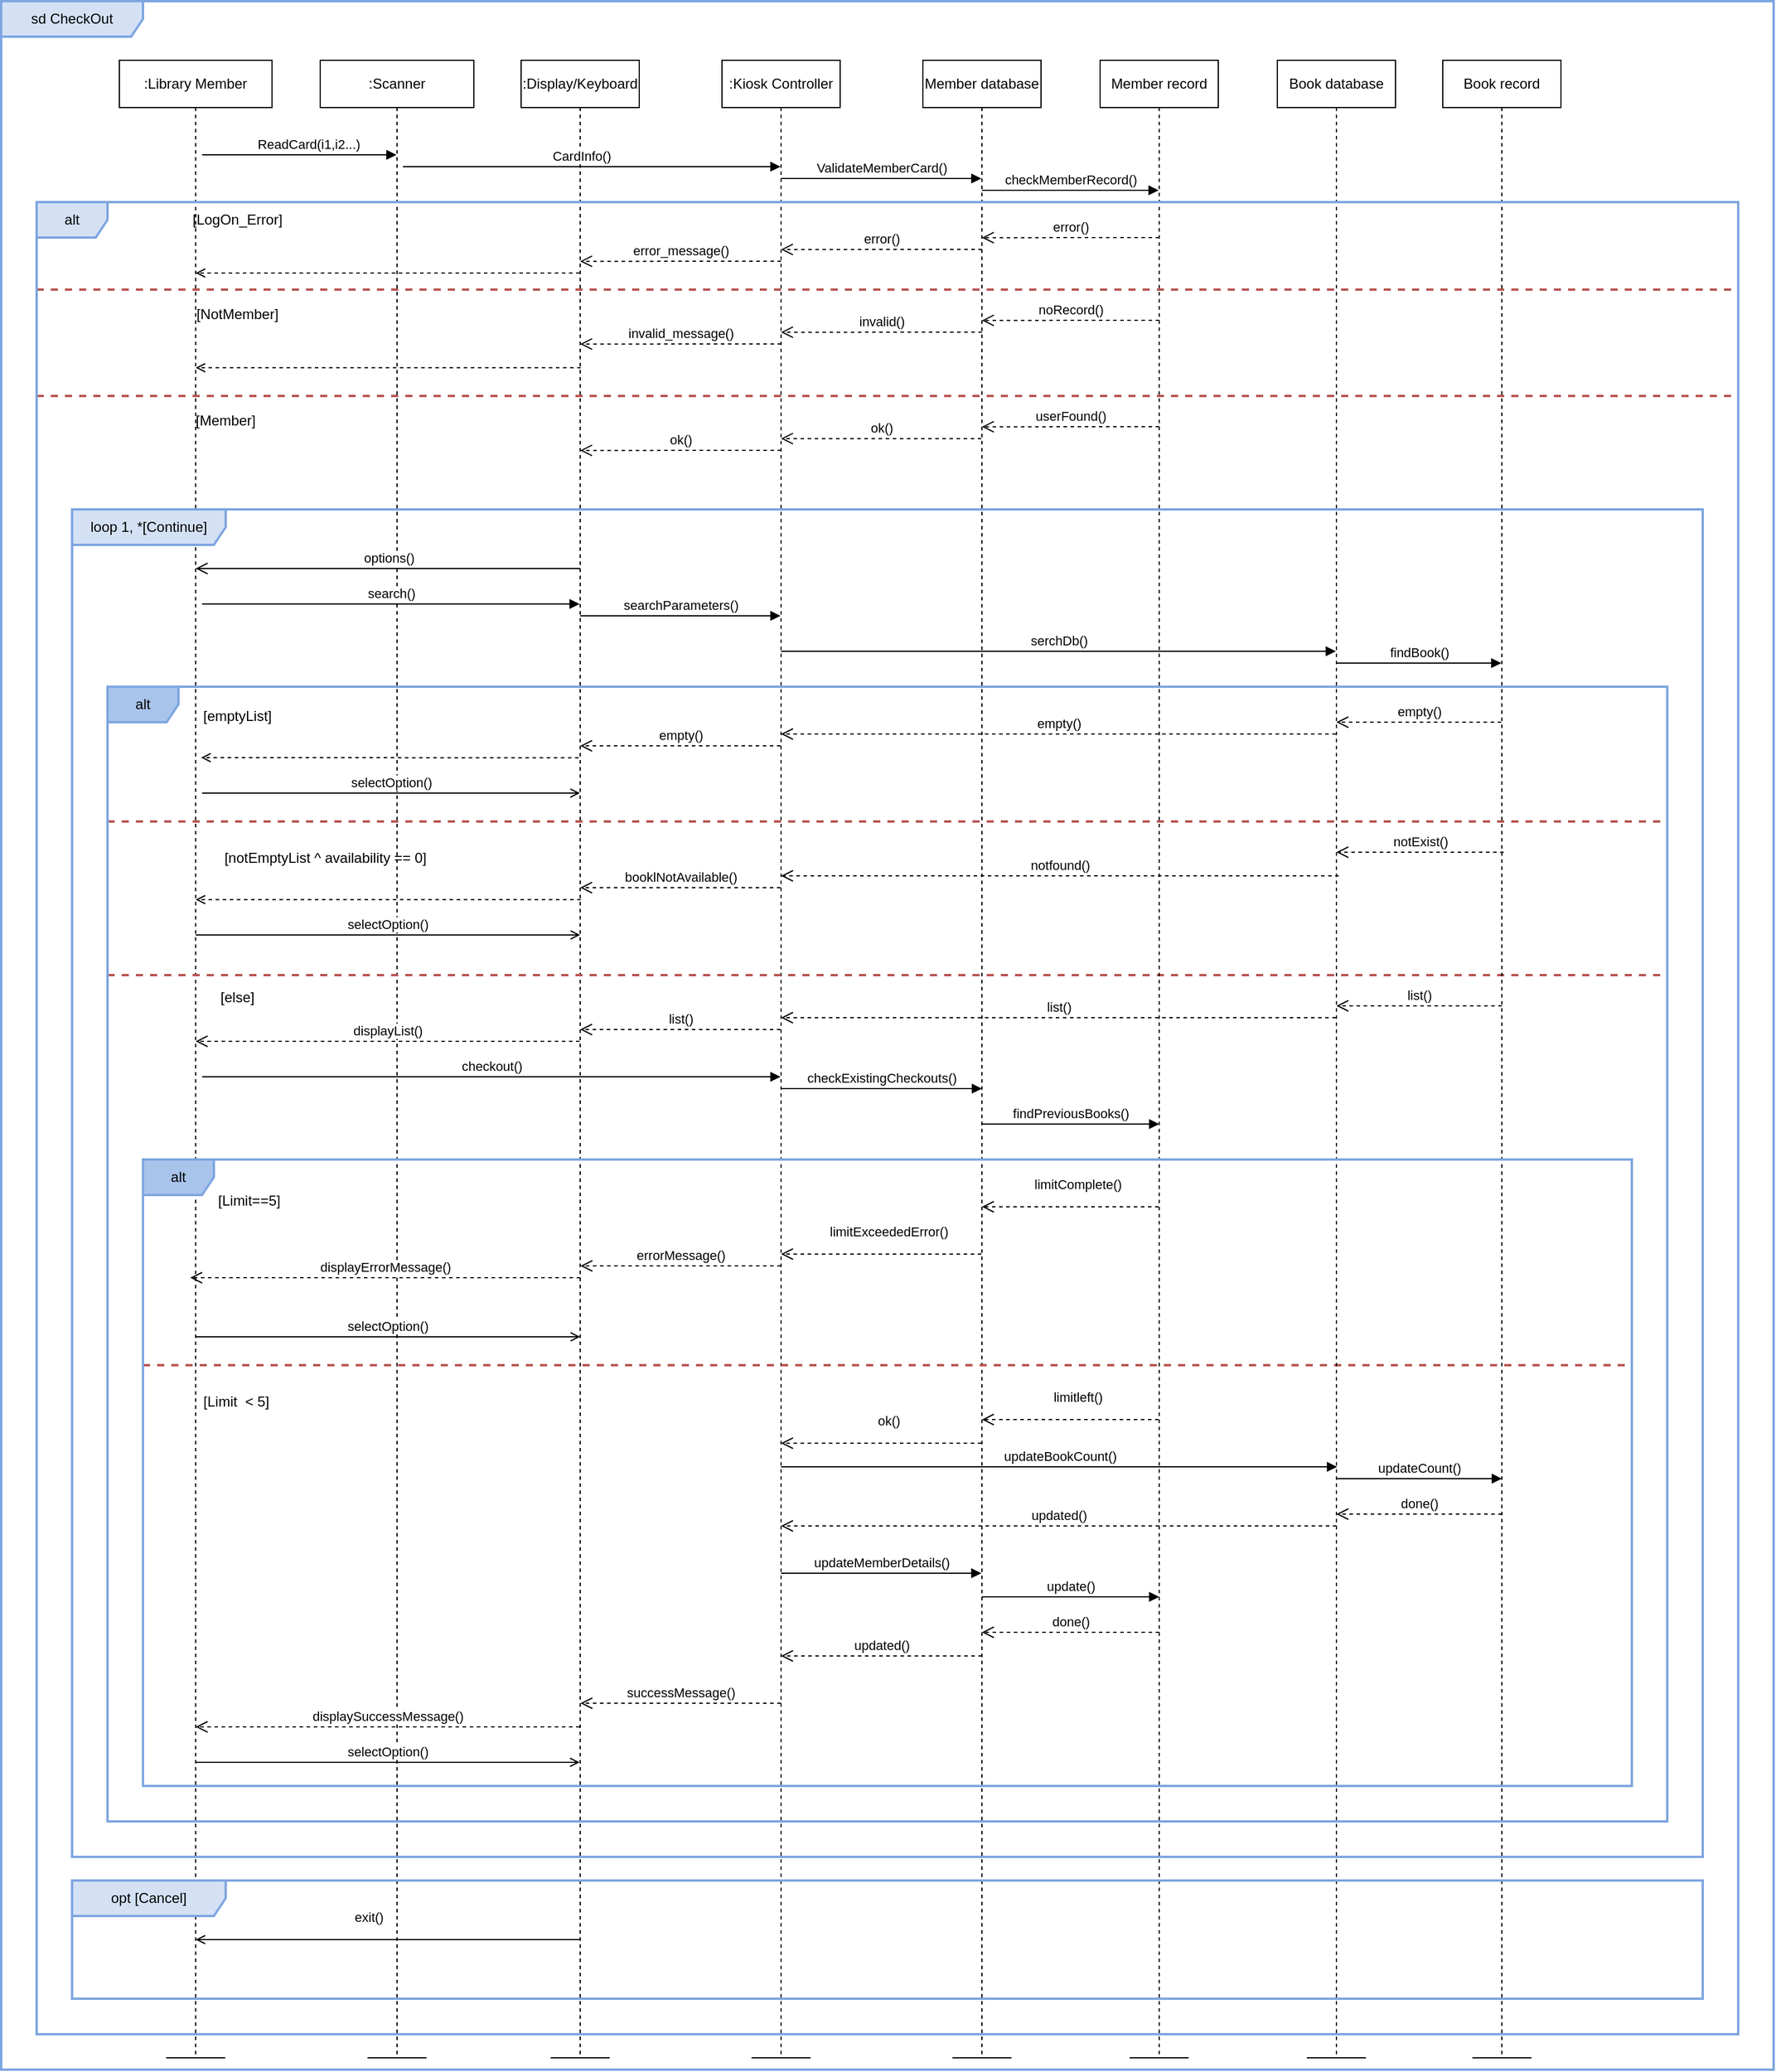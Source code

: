 <mxfile version="17.1.0" type="github">
  <diagram id="5B7aFmMxhzJPdJsJtdYh" name="Page-1">
    <mxGraphModel dx="2447" dy="1978" grid="1" gridSize="10" guides="1" tooltips="1" connect="1" arrows="1" fold="1" page="1" pageScale="1" pageWidth="850" pageHeight="1100" math="0" shadow="0">
      <root>
        <mxCell id="0" />
        <mxCell id="1" parent="0" />
        <mxCell id="7wJ5tvL9oLo-tx8EwpFp-3" value=":Library Member" style="shape=umlLifeline;perimeter=lifelinePerimeter;whiteSpace=wrap;html=1;container=1;collapsible=0;recursiveResize=0;outlineConnect=0;" parent="1" vertex="1">
          <mxGeometry x="30" y="40" width="129.22" height="1690" as="geometry" />
        </mxCell>
        <mxCell id="GLovIBDWd3YW7ODcKn5x-1" value="[Limit==5]" style="text;html=1;strokeColor=none;fillColor=none;align=center;verticalAlign=middle;whiteSpace=wrap;rounded=0;" parent="7wJ5tvL9oLo-tx8EwpFp-3" vertex="1">
          <mxGeometry x="80" y="950" width="60" height="30" as="geometry" />
        </mxCell>
        <mxCell id="GLovIBDWd3YW7ODcKn5x-9" value="[Limit&amp;nbsp; &amp;lt; 5]" style="text;html=1;strokeColor=none;fillColor=none;align=center;verticalAlign=middle;whiteSpace=wrap;rounded=0;" parent="7wJ5tvL9oLo-tx8EwpFp-3" vertex="1">
          <mxGeometry x="69.22" y="1120" width="60" height="30" as="geometry" />
        </mxCell>
        <mxCell id="AhPEUTnsbGimTvgTSWgA-12" value="" style="endArrow=open;html=1;rounded=0;exitX=0.716;exitY=0.2;exitDx=0;exitDy=0;exitPerimeter=0;endFill=0;dashed=1;" parent="7wJ5tvL9oLo-tx8EwpFp-3" edge="1">
          <mxGeometry width="50" height="50" relative="1" as="geometry">
            <mxPoint x="388.66" y="590.12" as="sourcePoint" />
            <mxPoint x="69.22" y="590" as="targetPoint" />
          </mxGeometry>
        </mxCell>
        <mxCell id="7wJ5tvL9oLo-tx8EwpFp-4" value=":Scanner" style="shape=umlLifeline;perimeter=lifelinePerimeter;whiteSpace=wrap;html=1;container=1;collapsible=0;recursiveResize=0;outlineConnect=0;" parent="1" vertex="1">
          <mxGeometry x="200" y="40" width="130" height="1690" as="geometry" />
        </mxCell>
        <mxCell id="AhPEUTnsbGimTvgTSWgA-25" value="displayList()" style="html=1;verticalAlign=bottom;endArrow=open;dashed=1;endSize=8;rounded=0;endFill=0;" parent="7wJ5tvL9oLo-tx8EwpFp-4" target="7wJ5tvL9oLo-tx8EwpFp-3" edge="1">
          <mxGeometry relative="1" as="geometry">
            <mxPoint x="219.5" y="830" as="sourcePoint" />
            <mxPoint x="50" y="830" as="targetPoint" />
          </mxGeometry>
        </mxCell>
        <mxCell id="7wJ5tvL9oLo-tx8EwpFp-5" value=":Display/Keyboard" style="shape=umlLifeline;perimeter=lifelinePerimeter;whiteSpace=wrap;html=1;container=1;collapsible=0;recursiveResize=0;outlineConnect=0;" parent="1" vertex="1">
          <mxGeometry x="370" y="40" width="100" height="1690" as="geometry" />
        </mxCell>
        <mxCell id="7wJ5tvL9oLo-tx8EwpFp-6" value="CardInfo()" style="html=1;verticalAlign=bottom;endArrow=block;rounded=0;" parent="7wJ5tvL9oLo-tx8EwpFp-5" target="7wJ5tvL9oLo-tx8EwpFp-7" edge="1">
          <mxGeometry x="-0.056" width="80" relative="1" as="geometry">
            <mxPoint x="-100" y="90" as="sourcePoint" />
            <mxPoint x="50.5" y="90" as="targetPoint" />
            <mxPoint as="offset" />
            <Array as="points">
              <mxPoint x="-100" y="90" />
            </Array>
          </mxGeometry>
        </mxCell>
        <mxCell id="AhPEUTnsbGimTvgTSWgA-4" value="options()" style="html=1;verticalAlign=bottom;endArrow=open;endSize=8;rounded=0;" parent="7wJ5tvL9oLo-tx8EwpFp-5" target="7wJ5tvL9oLo-tx8EwpFp-3" edge="1">
          <mxGeometry relative="1" as="geometry">
            <mxPoint x="50" y="430" as="sourcePoint" />
            <mxPoint x="-30" y="430" as="targetPoint" />
          </mxGeometry>
        </mxCell>
        <mxCell id="AhPEUTnsbGimTvgTSWgA-11" value="empty()" style="html=1;verticalAlign=bottom;endArrow=open;dashed=1;endSize=8;rounded=0;entryX=0.716;entryY=0.035;entryDx=0;entryDy=0;entryPerimeter=0;endFill=0;" parent="7wJ5tvL9oLo-tx8EwpFp-5" edge="1">
          <mxGeometry relative="1" as="geometry">
            <mxPoint x="219.5" y="580" as="sourcePoint" />
            <mxPoint x="50" y="580" as="targetPoint" />
          </mxGeometry>
        </mxCell>
        <mxCell id="AhPEUTnsbGimTvgTSWgA-15" value="booklNotAvailable()" style="html=1;verticalAlign=bottom;endArrow=open;dashed=1;endSize=8;rounded=0;entryX=0.716;entryY=0.035;entryDx=0;entryDy=0;entryPerimeter=0;endFill=0;" parent="7wJ5tvL9oLo-tx8EwpFp-5" edge="1">
          <mxGeometry relative="1" as="geometry">
            <mxPoint x="219.5" y="700" as="sourcePoint" />
            <mxPoint x="50" y="700" as="targetPoint" />
          </mxGeometry>
        </mxCell>
        <mxCell id="AhPEUTnsbGimTvgTSWgA-23" value="list()" style="html=1;verticalAlign=bottom;endArrow=open;dashed=1;endSize=8;rounded=0;entryX=0.716;entryY=0.035;entryDx=0;entryDy=0;entryPerimeter=0;endFill=0;" parent="7wJ5tvL9oLo-tx8EwpFp-5" edge="1">
          <mxGeometry relative="1" as="geometry">
            <mxPoint x="219.5" y="820" as="sourcePoint" />
            <mxPoint x="50" y="820" as="targetPoint" />
          </mxGeometry>
        </mxCell>
        <mxCell id="7wJ5tvL9oLo-tx8EwpFp-32" value="error_message()" style="html=1;verticalAlign=bottom;endArrow=open;dashed=1;endSize=8;rounded=0;entryX=0.716;entryY=0.035;entryDx=0;entryDy=0;entryPerimeter=0;endFill=0;" parent="7wJ5tvL9oLo-tx8EwpFp-5" edge="1">
          <mxGeometry relative="1" as="geometry">
            <mxPoint x="220.04" y="170" as="sourcePoint" />
            <mxPoint x="50" y="170.1" as="targetPoint" />
          </mxGeometry>
        </mxCell>
        <mxCell id="7wJ5tvL9oLo-tx8EwpFp-7" value=":Kiosk Controller" style="shape=umlLifeline;perimeter=lifelinePerimeter;whiteSpace=wrap;html=1;container=1;collapsible=0;recursiveResize=0;outlineConnect=0;" parent="1" vertex="1">
          <mxGeometry x="540" y="40" width="100" height="1690" as="geometry" />
        </mxCell>
        <mxCell id="AhPEUTnsbGimTvgTSWgA-6" value="searchParameters()" style="html=1;verticalAlign=bottom;endArrow=block;rounded=0;" parent="7wJ5tvL9oLo-tx8EwpFp-7" edge="1">
          <mxGeometry width="80" relative="1" as="geometry">
            <mxPoint x="-120" y="470" as="sourcePoint" />
            <mxPoint x="49.5" y="470" as="targetPoint" />
          </mxGeometry>
        </mxCell>
        <mxCell id="AhPEUTnsbGimTvgTSWgA-27" value="checkExistingCheckouts()" style="html=1;verticalAlign=bottom;endArrow=block;rounded=0;" parent="7wJ5tvL9oLo-tx8EwpFp-7" edge="1">
          <mxGeometry width="80" relative="1" as="geometry">
            <mxPoint x="50" y="870" as="sourcePoint" />
            <mxPoint x="220" y="870" as="targetPoint" />
          </mxGeometry>
        </mxCell>
        <mxCell id="GLovIBDWd3YW7ODcKn5x-10" value="ok()" style="html=1;verticalAlign=bottom;endArrow=open;dashed=1;endSize=8;rounded=0;entryX=0.716;entryY=0.035;entryDx=0;entryDy=0;entryPerimeter=0;endFill=0;" parent="7wJ5tvL9oLo-tx8EwpFp-7" edge="1">
          <mxGeometry x="-0.062" y="-10" relative="1" as="geometry">
            <mxPoint x="219.5" y="1170" as="sourcePoint" />
            <mxPoint x="50" y="1170" as="targetPoint" />
            <mxPoint x="1" as="offset" />
          </mxGeometry>
        </mxCell>
        <mxCell id="7wJ5tvL9oLo-tx8EwpFp-8" value="Member database" style="shape=umlLifeline;perimeter=lifelinePerimeter;whiteSpace=wrap;html=1;container=1;collapsible=0;recursiveResize=0;outlineConnect=0;" parent="1" vertex="1">
          <mxGeometry x="710" y="40" width="100" height="1690" as="geometry" />
        </mxCell>
        <mxCell id="7wJ5tvL9oLo-tx8EwpFp-27" value="" style="endArrow=open;html=1;rounded=0;exitX=0.716;exitY=0.2;exitDx=0;exitDy=0;exitPerimeter=0;endFill=0;dashed=1;" parent="7wJ5tvL9oLo-tx8EwpFp-8" target="7wJ5tvL9oLo-tx8EwpFp-3" edge="1">
          <mxGeometry width="50" height="50" relative="1" as="geometry">
            <mxPoint x="-289.56" y="260.12" as="sourcePoint" />
            <mxPoint x="-610" y="260" as="targetPoint" />
          </mxGeometry>
        </mxCell>
        <mxCell id="7wJ5tvL9oLo-tx8EwpFp-30" value="[Member]" style="text;html=1;strokeColor=none;fillColor=none;align=center;verticalAlign=middle;whiteSpace=wrap;rounded=0;" parent="7wJ5tvL9oLo-tx8EwpFp-8" vertex="1">
          <mxGeometry x="-620" y="290" width="60" height="30" as="geometry" />
        </mxCell>
        <mxCell id="7wJ5tvL9oLo-tx8EwpFp-31" value="ok()" style="html=1;verticalAlign=bottom;endArrow=open;dashed=1;endSize=8;rounded=0;entryX=0.716;entryY=0.035;entryDx=0;entryDy=0;entryPerimeter=0;endFill=0;" parent="7wJ5tvL9oLo-tx8EwpFp-8" source="7wJ5tvL9oLo-tx8EwpFp-8" edge="1">
          <mxGeometry relative="1" as="geometry">
            <mxPoint x="40" y="320" as="sourcePoint" />
            <mxPoint x="-120" y="320.1" as="targetPoint" />
          </mxGeometry>
        </mxCell>
        <mxCell id="7wJ5tvL9oLo-tx8EwpFp-33" value="invalid_message()" style="html=1;verticalAlign=bottom;endArrow=open;dashed=1;endSize=8;rounded=0;entryX=0.716;entryY=0.035;entryDx=0;entryDy=0;entryPerimeter=0;endFill=0;" parent="7wJ5tvL9oLo-tx8EwpFp-8" edge="1">
          <mxGeometry relative="1" as="geometry">
            <mxPoint x="-119.96" y="240" as="sourcePoint" />
            <mxPoint x="-290" y="240.1" as="targetPoint" />
          </mxGeometry>
        </mxCell>
        <mxCell id="7wJ5tvL9oLo-tx8EwpFp-10" value="ReadCard(i1,i2...)" style="html=1;verticalAlign=bottom;endArrow=block;rounded=0;" parent="1" target="7wJ5tvL9oLo-tx8EwpFp-4" edge="1">
          <mxGeometry x="0.094" width="80" relative="1" as="geometry">
            <mxPoint x="100" y="120" as="sourcePoint" />
            <mxPoint x="240" y="120" as="targetPoint" />
            <Array as="points" />
            <mxPoint as="offset" />
          </mxGeometry>
        </mxCell>
        <mxCell id="7wJ5tvL9oLo-tx8EwpFp-11" value="ValidateMemberCard()" style="html=1;verticalAlign=bottom;endArrow=block;rounded=0;" parent="1" target="7wJ5tvL9oLo-tx8EwpFp-8" edge="1">
          <mxGeometry width="80" relative="1" as="geometry">
            <mxPoint x="590" y="140" as="sourcePoint" />
            <mxPoint x="710" y="140" as="targetPoint" />
          </mxGeometry>
        </mxCell>
        <mxCell id="7wJ5tvL9oLo-tx8EwpFp-15" value="[LogOn_Error]" style="text;html=1;strokeColor=none;fillColor=none;align=center;verticalAlign=middle;whiteSpace=wrap;rounded=0;" parent="1" vertex="1">
          <mxGeometry x="100" y="160" width="60" height="30" as="geometry" />
        </mxCell>
        <mxCell id="7wJ5tvL9oLo-tx8EwpFp-23" value="" style="line;strokeWidth=2;fillColor=#f8cecc;align=left;verticalAlign=middle;spacingTop=-1;spacingLeft=3;spacingRight=3;rotatable=0;labelPosition=right;points=[];portConstraint=eastwest;dashed=1;strokeColor=#b85450;" parent="1" vertex="1">
          <mxGeometry x="-40" y="230" width="1440" height="8" as="geometry" />
        </mxCell>
        <mxCell id="7wJ5tvL9oLo-tx8EwpFp-24" value="[NotMember]" style="text;html=1;strokeColor=none;fillColor=none;align=center;verticalAlign=middle;whiteSpace=wrap;rounded=0;" parent="1" vertex="1">
          <mxGeometry x="100" y="240" width="60" height="30" as="geometry" />
        </mxCell>
        <mxCell id="7wJ5tvL9oLo-tx8EwpFp-25" value="invalid()" style="html=1;verticalAlign=bottom;endArrow=open;dashed=1;endSize=8;rounded=0;entryX=0.716;entryY=0.035;entryDx=0;entryDy=0;entryPerimeter=0;endFill=0;" parent="1" edge="1">
          <mxGeometry relative="1" as="geometry">
            <mxPoint x="760.04" y="270" as="sourcePoint" />
            <mxPoint x="590" y="270.1" as="targetPoint" />
          </mxGeometry>
        </mxCell>
        <mxCell id="7wJ5tvL9oLo-tx8EwpFp-29" value="" style="line;strokeWidth=2;fillColor=#f8cecc;align=left;verticalAlign=middle;spacingTop=-1;spacingLeft=3;spacingRight=3;rotatable=0;labelPosition=right;points=[];portConstraint=eastwest;dashed=1;strokeColor=#b85450;" parent="1" vertex="1">
          <mxGeometry x="-40" y="320" width="1440" height="8" as="geometry" />
        </mxCell>
        <mxCell id="AhPEUTnsbGimTvgTSWgA-1" value="ok()" style="html=1;verticalAlign=bottom;endArrow=open;dashed=1;endSize=8;rounded=0;entryX=0.716;entryY=0.035;entryDx=0;entryDy=0;entryPerimeter=0;endFill=0;" parent="1" edge="1">
          <mxGeometry relative="1" as="geometry">
            <mxPoint x="590.04" y="370" as="sourcePoint" />
            <mxPoint x="420" y="370.1" as="targetPoint" />
          </mxGeometry>
        </mxCell>
        <mxCell id="AhPEUTnsbGimTvgTSWgA-5" value="search()" style="html=1;verticalAlign=bottom;endArrow=block;rounded=0;" parent="1" target="7wJ5tvL9oLo-tx8EwpFp-5" edge="1">
          <mxGeometry width="80" relative="1" as="geometry">
            <mxPoint x="100" y="500" as="sourcePoint" />
            <mxPoint x="249.5" y="500" as="targetPoint" />
            <Array as="points" />
          </mxGeometry>
        </mxCell>
        <mxCell id="AhPEUTnsbGimTvgTSWgA-9" value="[emptyList]" style="text;html=1;strokeColor=none;fillColor=none;align=center;verticalAlign=middle;whiteSpace=wrap;rounded=0;" parent="1" vertex="1">
          <mxGeometry x="100" y="580" width="60" height="30" as="geometry" />
        </mxCell>
        <mxCell id="AhPEUTnsbGimTvgTSWgA-13" value="selectOption()" style="html=1;verticalAlign=bottom;endArrow=open;rounded=0;endFill=0;" parent="1" edge="1">
          <mxGeometry width="80" relative="1" as="geometry">
            <mxPoint x="100" y="660" as="sourcePoint" />
            <mxPoint x="419.75" y="660" as="targetPoint" />
          </mxGeometry>
        </mxCell>
        <mxCell id="AhPEUTnsbGimTvgTSWgA-14" value="" style="line;strokeWidth=2;fillColor=#f8cecc;align=left;verticalAlign=middle;spacingTop=-1;spacingLeft=3;spacingRight=3;rotatable=0;labelPosition=right;points=[];portConstraint=eastwest;dashed=1;strokeColor=#b85450;" parent="1" vertex="1">
          <mxGeometry x="20" y="680" width="1320" height="8" as="geometry" />
        </mxCell>
        <mxCell id="AhPEUTnsbGimTvgTSWgA-16" value="[notEmptyList ^ availability == 0]" style="text;html=1;strokeColor=none;fillColor=none;align=center;verticalAlign=middle;whiteSpace=wrap;rounded=0;" parent="1" vertex="1">
          <mxGeometry x="99.22" y="700" width="210.78" height="30" as="geometry" />
        </mxCell>
        <mxCell id="AhPEUTnsbGimTvgTSWgA-17" value="" style="endArrow=open;html=1;rounded=0;exitX=0.716;exitY=0.2;exitDx=0;exitDy=0;exitPerimeter=0;endFill=0;dashed=1;" parent="1" target="7wJ5tvL9oLo-tx8EwpFp-3" edge="1">
          <mxGeometry width="50" height="50" relative="1" as="geometry">
            <mxPoint x="420.44" y="750.12" as="sourcePoint" />
            <mxPoint x="100" y="750" as="targetPoint" />
          </mxGeometry>
        </mxCell>
        <mxCell id="AhPEUTnsbGimTvgTSWgA-18" value="selectOption()" style="html=1;verticalAlign=bottom;endArrow=open;rounded=0;endFill=0;" parent="1" source="7wJ5tvL9oLo-tx8EwpFp-3" edge="1">
          <mxGeometry width="80" relative="1" as="geometry">
            <mxPoint x="100" y="780" as="sourcePoint" />
            <mxPoint x="419.97" y="780" as="targetPoint" />
          </mxGeometry>
        </mxCell>
        <mxCell id="AhPEUTnsbGimTvgTSWgA-21" value="" style="line;strokeWidth=2;fillColor=#f8cecc;align=left;verticalAlign=middle;spacingTop=-1;spacingLeft=3;spacingRight=3;rotatable=0;labelPosition=right;points=[];portConstraint=eastwest;dashed=1;strokeColor=#b85450;" parent="1" vertex="1">
          <mxGeometry x="20" y="810" width="1320" height="8" as="geometry" />
        </mxCell>
        <mxCell id="AhPEUTnsbGimTvgTSWgA-22" value="[else]" style="text;html=1;strokeColor=none;fillColor=none;align=center;verticalAlign=middle;whiteSpace=wrap;rounded=0;" parent="1" vertex="1">
          <mxGeometry x="100" y="818" width="60" height="30" as="geometry" />
        </mxCell>
        <mxCell id="AhPEUTnsbGimTvgTSWgA-26" value="checkout()" style="html=1;verticalAlign=bottom;endArrow=block;rounded=0;" parent="1" target="7wJ5tvL9oLo-tx8EwpFp-7" edge="1">
          <mxGeometry width="80" relative="1" as="geometry">
            <mxPoint x="100" y="900" as="sourcePoint" />
            <mxPoint x="419.75" y="900" as="targetPoint" />
          </mxGeometry>
        </mxCell>
        <mxCell id="GLovIBDWd3YW7ODcKn5x-3" value="limitExceededError()" style="html=1;verticalAlign=bottom;endArrow=open;dashed=1;endSize=8;rounded=0;entryX=0.716;entryY=0.035;entryDx=0;entryDy=0;entryPerimeter=0;endFill=0;" parent="1" edge="1">
          <mxGeometry x="-0.062" y="-10" relative="1" as="geometry">
            <mxPoint x="759.5" y="1050" as="sourcePoint" />
            <mxPoint x="590" y="1050" as="targetPoint" />
            <mxPoint x="1" as="offset" />
          </mxGeometry>
        </mxCell>
        <mxCell id="GLovIBDWd3YW7ODcKn5x-4" value="errorMessage()" style="html=1;verticalAlign=bottom;endArrow=open;dashed=1;endSize=8;rounded=0;entryX=0.716;entryY=0.035;entryDx=0;entryDy=0;entryPerimeter=0;endFill=0;" parent="1" edge="1">
          <mxGeometry relative="1" as="geometry">
            <mxPoint x="589.75" y="1060" as="sourcePoint" />
            <mxPoint x="420.25" y="1060" as="targetPoint" />
          </mxGeometry>
        </mxCell>
        <mxCell id="GLovIBDWd3YW7ODcKn5x-7" value="" style="line;strokeWidth=2;fillColor=#f8cecc;align=left;verticalAlign=middle;spacingTop=-1;spacingLeft=3;spacingRight=3;rotatable=0;labelPosition=right;points=[];portConstraint=eastwest;dashed=1;strokeColor=#b85450;" parent="1" vertex="1">
          <mxGeometry x="50" y="1140" width="1260" height="8" as="geometry" />
        </mxCell>
        <mxCell id="GLovIBDWd3YW7ODcKn5x-8" value="selectOption()" style="html=1;verticalAlign=bottom;endArrow=open;rounded=0;endFill=0;" parent="1" source="7wJ5tvL9oLo-tx8EwpFp-3" edge="1">
          <mxGeometry width="80" relative="1" as="geometry">
            <mxPoint x="200" y="1120" as="sourcePoint" />
            <mxPoint x="420" y="1120" as="targetPoint" />
          </mxGeometry>
        </mxCell>
        <mxCell id="GLovIBDWd3YW7ODcKn5x-12" value="displaySuccessMessage()" style="html=1;verticalAlign=bottom;endArrow=open;dashed=1;endSize=8;rounded=0;endFill=0;" parent="1" source="7wJ5tvL9oLo-tx8EwpFp-5" target="7wJ5tvL9oLo-tx8EwpFp-3" edge="1">
          <mxGeometry relative="1" as="geometry">
            <mxPoint x="420" y="1450" as="sourcePoint" />
            <mxPoint x="95" y="1450" as="targetPoint" />
            <Array as="points">
              <mxPoint x="390" y="1450" />
              <mxPoint x="200" y="1450" />
            </Array>
          </mxGeometry>
        </mxCell>
        <mxCell id="GLovIBDWd3YW7ODcKn5x-11" value="successMessage()" style="html=1;verticalAlign=bottom;endArrow=open;dashed=1;endSize=8;rounded=0;entryX=0.716;entryY=0.035;entryDx=0;entryDy=0;entryPerimeter=0;endFill=0;" parent="1" edge="1">
          <mxGeometry relative="1" as="geometry">
            <mxPoint x="589.75" y="1430" as="sourcePoint" />
            <mxPoint x="420.25" y="1430" as="targetPoint" />
          </mxGeometry>
        </mxCell>
        <mxCell id="GLovIBDWd3YW7ODcKn5x-14" value="selectOption()" style="html=1;verticalAlign=bottom;endArrow=open;rounded=0;endFill=0;" parent="1" source="7wJ5tvL9oLo-tx8EwpFp-3" target="7wJ5tvL9oLo-tx8EwpFp-5" edge="1">
          <mxGeometry width="80" relative="1" as="geometry">
            <mxPoint x="100" y="1480" as="sourcePoint" />
            <mxPoint x="425.5" y="1480" as="targetPoint" />
            <Array as="points">
              <mxPoint x="150" y="1480" />
              <mxPoint x="360" y="1480" />
            </Array>
          </mxGeometry>
        </mxCell>
        <mxCell id="GLovIBDWd3YW7ODcKn5x-15" value="exit()" style="html=1;verticalAlign=bottom;endArrow=open;rounded=0;endFill=0;" parent="1" target="7wJ5tvL9oLo-tx8EwpFp-3" edge="1" source="7wJ5tvL9oLo-tx8EwpFp-5">
          <mxGeometry x="0.104" y="-10" width="80" relative="1" as="geometry">
            <mxPoint x="420" y="1460" as="sourcePoint" />
            <mxPoint x="93" y="1620" as="targetPoint" />
            <Array as="points">
              <mxPoint x="420" y="1630" />
              <mxPoint x="390" y="1630" />
              <mxPoint x="240" y="1630" />
            </Array>
            <mxPoint as="offset" />
          </mxGeometry>
        </mxCell>
        <mxCell id="GLovIBDWd3YW7ODcKn5x-5" value="displayErrorMessage()" style="html=1;verticalAlign=bottom;endArrow=open;dashed=1;endSize=8;rounded=0;endFill=0;" parent="1" edge="1">
          <mxGeometry relative="1" as="geometry">
            <mxPoint x="420" y="1070" as="sourcePoint" />
            <mxPoint x="90" y="1070" as="targetPoint" />
          </mxGeometry>
        </mxCell>
        <mxCell id="HGp2Xs5q8C0SdbZFin7A-1" value="Member record" style="shape=umlLifeline;perimeter=lifelinePerimeter;whiteSpace=wrap;html=1;container=1;collapsible=0;recursiveResize=0;outlineConnect=0;" parent="1" vertex="1">
          <mxGeometry x="860" y="40" width="100" height="1690" as="geometry" />
        </mxCell>
        <mxCell id="HGp2Xs5q8C0SdbZFin7A-15" value="error()" style="html=1;verticalAlign=bottom;endArrow=open;dashed=1;endSize=8;rounded=0;entryX=0.716;entryY=0.035;entryDx=0;entryDy=0;entryPerimeter=0;endFill=0;" parent="HGp2Xs5q8C0SdbZFin7A-1" edge="1">
          <mxGeometry relative="1" as="geometry">
            <mxPoint x="50" y="150" as="sourcePoint" />
            <mxPoint x="-100" y="150.1" as="targetPoint" />
          </mxGeometry>
        </mxCell>
        <mxCell id="HGp2Xs5q8C0SdbZFin7A-16" value="noRecord()" style="html=1;verticalAlign=bottom;endArrow=open;dashed=1;endSize=8;rounded=0;entryX=0.716;entryY=0.035;entryDx=0;entryDy=0;entryPerimeter=0;endFill=0;" parent="HGp2Xs5q8C0SdbZFin7A-1" edge="1">
          <mxGeometry relative="1" as="geometry">
            <mxPoint x="50" y="220.0" as="sourcePoint" />
            <mxPoint x="-100" y="220.1" as="targetPoint" />
          </mxGeometry>
        </mxCell>
        <mxCell id="HGp2Xs5q8C0SdbZFin7A-24" value="notfound()" style="html=1;verticalAlign=bottom;endArrow=open;dashed=1;endSize=8;rounded=0;endFill=0;" parent="HGp2Xs5q8C0SdbZFin7A-1" edge="1">
          <mxGeometry relative="1" as="geometry">
            <mxPoint x="201.94" y="690" as="sourcePoint" />
            <mxPoint x="-270.003" y="690" as="targetPoint" />
            <Array as="points">
              <mxPoint x="72.44" y="690" />
            </Array>
          </mxGeometry>
        </mxCell>
        <mxCell id="HGp2Xs5q8C0SdbZFin7A-25" value="findPreviousBooks()" style="html=1;verticalAlign=bottom;endArrow=block;rounded=0;" parent="HGp2Xs5q8C0SdbZFin7A-1" edge="1">
          <mxGeometry width="80" relative="1" as="geometry">
            <mxPoint x="-100" y="900" as="sourcePoint" />
            <mxPoint x="50" y="900" as="targetPoint" />
          </mxGeometry>
        </mxCell>
        <mxCell id="HGp2Xs5q8C0SdbZFin7A-26" value="limitComplete()" style="html=1;verticalAlign=bottom;endArrow=open;dashed=1;endSize=8;rounded=0;endFill=0;" parent="HGp2Xs5q8C0SdbZFin7A-1" edge="1">
          <mxGeometry x="-0.062" y="-10" relative="1" as="geometry">
            <mxPoint x="49.5" y="970" as="sourcePoint" />
            <mxPoint x="-100" y="970" as="targetPoint" />
            <mxPoint x="1" as="offset" />
          </mxGeometry>
        </mxCell>
        <mxCell id="HGp2Xs5q8C0SdbZFin7A-31" value="update()" style="html=1;verticalAlign=bottom;endArrow=block;rounded=0;" parent="HGp2Xs5q8C0SdbZFin7A-1" edge="1">
          <mxGeometry width="80" relative="1" as="geometry">
            <mxPoint x="-100" y="1300" as="sourcePoint" />
            <mxPoint x="50" y="1300" as="targetPoint" />
          </mxGeometry>
        </mxCell>
        <mxCell id="HGp2Xs5q8C0SdbZFin7A-28" value="updateBookCount()" style="html=1;verticalAlign=bottom;endArrow=block;rounded=0;" parent="HGp2Xs5q8C0SdbZFin7A-1" edge="1">
          <mxGeometry width="80" relative="1" as="geometry">
            <mxPoint x="-269.998" y="1190" as="sourcePoint" />
            <mxPoint x="200.54" y="1190" as="targetPoint" />
            <Array as="points">
              <mxPoint x="-28.96" y="1190" />
            </Array>
          </mxGeometry>
        </mxCell>
        <mxCell id="HGp2Xs5q8C0SdbZFin7A-9" value="Book database" style="shape=umlLifeline;perimeter=lifelinePerimeter;whiteSpace=wrap;html=1;container=1;collapsible=0;recursiveResize=0;outlineConnect=0;" parent="1" vertex="1">
          <mxGeometry x="1010" y="40" width="100" height="1690" as="geometry" />
        </mxCell>
        <mxCell id="HGp2Xs5q8C0SdbZFin7A-23" value="notExist()" style="html=1;verticalAlign=bottom;endArrow=open;dashed=1;endSize=8;rounded=0;endFill=0;" parent="HGp2Xs5q8C0SdbZFin7A-9" edge="1">
          <mxGeometry relative="1" as="geometry">
            <mxPoint x="191.6" y="670" as="sourcePoint" />
            <mxPoint x="50.003" y="670" as="targetPoint" />
            <Array as="points">
              <mxPoint x="62.1" y="670" />
            </Array>
          </mxGeometry>
        </mxCell>
        <mxCell id="HGp2Xs5q8C0SdbZFin7A-29" value="updateCount()" style="html=1;verticalAlign=bottom;endArrow=block;rounded=0;" parent="HGp2Xs5q8C0SdbZFin7A-9" edge="1">
          <mxGeometry width="80" relative="1" as="geometry">
            <mxPoint x="50" y="1200.0" as="sourcePoint" />
            <mxPoint x="190" y="1200" as="targetPoint" />
          </mxGeometry>
        </mxCell>
        <mxCell id="gEE2sQ_8XOZaCjPX0h4t-9" value="updated()" style="html=1;verticalAlign=bottom;endArrow=open;dashed=1;endSize=8;rounded=0;" edge="1" parent="HGp2Xs5q8C0SdbZFin7A-9" target="7wJ5tvL9oLo-tx8EwpFp-7">
          <mxGeometry relative="1" as="geometry">
            <mxPoint x="50" y="1240" as="sourcePoint" />
            <mxPoint x="-30" y="1240" as="targetPoint" />
          </mxGeometry>
        </mxCell>
        <mxCell id="HGp2Xs5q8C0SdbZFin7A-11" value="Book record" style="shape=umlLifeline;perimeter=lifelinePerimeter;whiteSpace=wrap;html=1;container=1;collapsible=0;recursiveResize=0;outlineConnect=0;" parent="1" vertex="1">
          <mxGeometry x="1150" y="40" width="100" height="1690" as="geometry" />
        </mxCell>
        <mxCell id="7wJ5tvL9oLo-tx8EwpFp-16" value="error()" style="html=1;verticalAlign=bottom;endArrow=open;dashed=1;endSize=8;rounded=0;entryX=0.716;entryY=0.035;entryDx=0;entryDy=0;entryPerimeter=0;endFill=0;" parent="1" edge="1">
          <mxGeometry relative="1" as="geometry">
            <mxPoint x="760" y="200" as="sourcePoint" />
            <mxPoint x="589.96" y="200.1" as="targetPoint" />
          </mxGeometry>
        </mxCell>
        <mxCell id="7wJ5tvL9oLo-tx8EwpFp-20" value="" style="endArrow=open;html=1;rounded=0;endFill=0;dashed=1;" parent="1" source="7wJ5tvL9oLo-tx8EwpFp-5" target="7wJ5tvL9oLo-tx8EwpFp-3" edge="1">
          <mxGeometry width="50" height="50" relative="1" as="geometry">
            <mxPoint x="420.1" y="210" as="sourcePoint" />
            <mxPoint x="79.66" y="209.88" as="targetPoint" />
            <Array as="points">
              <mxPoint x="220" y="220" />
            </Array>
          </mxGeometry>
        </mxCell>
        <mxCell id="HGp2Xs5q8C0SdbZFin7A-17" value="userFound()" style="html=1;verticalAlign=bottom;endArrow=open;dashed=1;endSize=8;rounded=0;entryX=0.716;entryY=0.035;entryDx=0;entryDy=0;entryPerimeter=0;endFill=0;" parent="1" edge="1">
          <mxGeometry relative="1" as="geometry">
            <mxPoint x="910" y="350.0" as="sourcePoint" />
            <mxPoint x="760" y="350.1" as="targetPoint" />
          </mxGeometry>
        </mxCell>
        <mxCell id="HGp2Xs5q8C0SdbZFin7A-19" value="findBook()" style="html=1;verticalAlign=bottom;endArrow=block;rounded=0;" parent="1" target="HGp2Xs5q8C0SdbZFin7A-11" edge="1">
          <mxGeometry width="80" relative="1" as="geometry">
            <mxPoint x="1060" y="550" as="sourcePoint" />
            <mxPoint x="1349.75" y="550" as="targetPoint" />
          </mxGeometry>
        </mxCell>
        <mxCell id="HGp2Xs5q8C0SdbZFin7A-18" value="serchDb()" style="html=1;verticalAlign=bottom;endArrow=block;rounded=0;" parent="1" source="7wJ5tvL9oLo-tx8EwpFp-7" target="HGp2Xs5q8C0SdbZFin7A-9" edge="1">
          <mxGeometry width="80" relative="1" as="geometry">
            <mxPoint x="760" y="530" as="sourcePoint" />
            <mxPoint x="929.5" y="530" as="targetPoint" />
            <Array as="points">
              <mxPoint x="830" y="540" />
            </Array>
          </mxGeometry>
        </mxCell>
        <mxCell id="HGp2Xs5q8C0SdbZFin7A-27" value="limitleft()" style="html=1;verticalAlign=bottom;endArrow=open;dashed=1;endSize=8;rounded=0;endFill=0;" parent="1" edge="1" target="7wJ5tvL9oLo-tx8EwpFp-8" source="HGp2Xs5q8C0SdbZFin7A-1">
          <mxGeometry x="-0.062" y="-10" relative="1" as="geometry">
            <mxPoint x="909.5" y="1240.0" as="sourcePoint" />
            <mxPoint x="760" y="1240.0" as="targetPoint" />
            <mxPoint x="1" as="offset" />
            <Array as="points">
              <mxPoint x="780" y="1190" />
            </Array>
          </mxGeometry>
        </mxCell>
        <mxCell id="HGp2Xs5q8C0SdbZFin7A-30" value="updateMemberDetails()" style="html=1;verticalAlign=bottom;endArrow=block;rounded=0;" parent="1" target="7wJ5tvL9oLo-tx8EwpFp-8" edge="1">
          <mxGeometry width="80" relative="1" as="geometry">
            <mxPoint x="590.002" y="1320" as="sourcePoint" />
            <mxPoint x="1060.54" y="1320" as="targetPoint" />
            <Array as="points">
              <mxPoint x="700" y="1320" />
            </Array>
          </mxGeometry>
        </mxCell>
        <mxCell id="gEE2sQ_8XOZaCjPX0h4t-3" value="done()" style="html=1;verticalAlign=bottom;endArrow=open;dashed=1;endSize=8;rounded=0;" edge="1" parent="1" target="HGp2Xs5q8C0SdbZFin7A-9">
          <mxGeometry relative="1" as="geometry">
            <mxPoint x="1200" y="1270" as="sourcePoint" />
            <mxPoint x="1120" y="1270" as="targetPoint" />
          </mxGeometry>
        </mxCell>
        <mxCell id="gEE2sQ_8XOZaCjPX0h4t-12" value="done()" style="html=1;verticalAlign=bottom;endArrow=open;dashed=1;endSize=8;rounded=0;" edge="1" parent="1" target="7wJ5tvL9oLo-tx8EwpFp-8">
          <mxGeometry relative="1" as="geometry">
            <mxPoint x="910" y="1370" as="sourcePoint" />
            <mxPoint x="780.004" y="1370" as="targetPoint" />
          </mxGeometry>
        </mxCell>
        <mxCell id="gEE2sQ_8XOZaCjPX0h4t-13" value="updated()" style="html=1;verticalAlign=bottom;endArrow=open;dashed=1;endSize=8;rounded=0;" edge="1" parent="1" target="7wJ5tvL9oLo-tx8EwpFp-7">
          <mxGeometry relative="1" as="geometry">
            <mxPoint x="760" y="1390" as="sourcePoint" />
            <mxPoint x="600" y="1390" as="targetPoint" />
          </mxGeometry>
        </mxCell>
        <mxCell id="gEE2sQ_8XOZaCjPX0h4t-14" value="alt" style="shape=umlFrame;whiteSpace=wrap;html=1;fillColor=#A9C4EB;strokeColor=#7EA6E0;strokeWidth=2;" vertex="1" parent="1">
          <mxGeometry x="50" y="970" width="1260" height="530" as="geometry" />
        </mxCell>
        <mxCell id="HGp2Xs5q8C0SdbZFin7A-22" value="empty()" style="html=1;verticalAlign=bottom;endArrow=open;dashed=1;endSize=8;rounded=0;endFill=0;" parent="1" target="7wJ5tvL9oLo-tx8EwpFp-7" edge="1" source="HGp2Xs5q8C0SdbZFin7A-9">
          <mxGeometry relative="1" as="geometry">
            <mxPoint x="1061.11" y="590" as="sourcePoint" />
            <mxPoint x="920.004" y="590" as="targetPoint" />
            <Array as="points">
              <mxPoint x="932" y="610" />
              <mxPoint x="760" y="610" />
            </Array>
          </mxGeometry>
        </mxCell>
        <mxCell id="HGp2Xs5q8C0SdbZFin7A-21" value="empty()" style="html=1;verticalAlign=bottom;endArrow=open;dashed=1;endSize=8;rounded=0;endFill=0;" parent="1" target="HGp2Xs5q8C0SdbZFin7A-9" edge="1" source="HGp2Xs5q8C0SdbZFin7A-11">
          <mxGeometry relative="1" as="geometry">
            <mxPoint x="1200.43" y="580" as="sourcePoint" />
            <mxPoint x="1070" y="580" as="targetPoint" />
            <Array as="points">
              <mxPoint x="1080" y="600" />
            </Array>
          </mxGeometry>
        </mxCell>
        <mxCell id="gEE2sQ_8XOZaCjPX0h4t-16" value="list()" style="html=1;verticalAlign=bottom;endArrow=open;dashed=1;endSize=8;rounded=0;entryX=0.716;entryY=0.035;entryDx=0;entryDy=0;entryPerimeter=0;endFill=0;" edge="1" parent="1" source="HGp2Xs5q8C0SdbZFin7A-9">
          <mxGeometry relative="1" as="geometry">
            <mxPoint x="759.5" y="850" as="sourcePoint" />
            <mxPoint x="590" y="850" as="targetPoint" />
          </mxGeometry>
        </mxCell>
        <mxCell id="gEE2sQ_8XOZaCjPX0h4t-17" value="list()" style="html=1;verticalAlign=bottom;endArrow=open;dashed=1;endSize=8;rounded=0;endFill=0;" edge="1" parent="1" target="HGp2Xs5q8C0SdbZFin7A-9">
          <mxGeometry relative="1" as="geometry">
            <mxPoint x="1200" y="840" as="sourcePoint" />
            <mxPoint x="1090" y="840" as="targetPoint" />
          </mxGeometry>
        </mxCell>
        <mxCell id="gEE2sQ_8XOZaCjPX0h4t-18" value="alt" style="shape=umlFrame;whiteSpace=wrap;html=1;fillColor=#A9C4EB;strokeColor=#7EA6E0;strokeWidth=2;" vertex="1" parent="1">
          <mxGeometry x="20" y="570" width="1320" height="960" as="geometry" />
        </mxCell>
        <mxCell id="gEE2sQ_8XOZaCjPX0h4t-20" value="loop 1, *[Continue]" style="shape=umlFrame;whiteSpace=wrap;html=1;fillColor=#D4E1F5;strokeColor=#7EA6E0;width=130;height=30;strokeWidth=2;" vertex="1" parent="1">
          <mxGeometry x="-10" y="420" width="1380" height="1140" as="geometry" />
        </mxCell>
        <mxCell id="HGp2Xs5q8C0SdbZFin7A-14" value="checkMemberRecord()" style="html=1;verticalAlign=bottom;endArrow=block;rounded=0;" parent="1" source="7wJ5tvL9oLo-tx8EwpFp-8" edge="1" target="HGp2Xs5q8C0SdbZFin7A-1">
          <mxGeometry width="80" relative="1" as="geometry">
            <mxPoint x="740" y="174.5" as="sourcePoint" />
            <mxPoint x="909.5" y="174.5" as="targetPoint" />
            <Array as="points">
              <mxPoint x="770" y="150" />
            </Array>
          </mxGeometry>
        </mxCell>
        <mxCell id="gEE2sQ_8XOZaCjPX0h4t-21" value="opt [Cancel]" style="shape=umlFrame;whiteSpace=wrap;html=1;fillColor=#D4E1F5;strokeColor=#7EA6E0;width=130;height=30;strokeWidth=2;" vertex="1" parent="1">
          <mxGeometry x="-10" y="1580" width="1380" height="100" as="geometry" />
        </mxCell>
        <mxCell id="gEE2sQ_8XOZaCjPX0h4t-22" value="alt" style="shape=umlFrame;whiteSpace=wrap;html=1;fillColor=#D4E1F5;strokeColor=#7EA6E0;width=60;height=30;strokeWidth=2;" vertex="1" parent="1">
          <mxGeometry x="-40" y="160" width="1440" height="1550" as="geometry" />
        </mxCell>
        <mxCell id="gEE2sQ_8XOZaCjPX0h4t-24" value="sd CheckOut" style="shape=umlFrame;whiteSpace=wrap;html=1;fillColor=#D4E1F5;strokeColor=#7EA6E0;width=120;height=30;strokeWidth=2;" vertex="1" parent="1">
          <mxGeometry x="-70" y="-10" width="1500" height="1750" as="geometry" />
        </mxCell>
        <mxCell id="gEE2sQ_8XOZaCjPX0h4t-26" value="" style="endArrow=none;html=1;rounded=0;" edge="1" parent="1">
          <mxGeometry width="50" height="50" relative="1" as="geometry">
            <mxPoint x="69.61" y="1730" as="sourcePoint" />
            <mxPoint x="119.61" y="1730" as="targetPoint" />
          </mxGeometry>
        </mxCell>
        <mxCell id="gEE2sQ_8XOZaCjPX0h4t-27" value="" style="endArrow=none;html=1;rounded=0;" edge="1" parent="1">
          <mxGeometry width="50" height="50" relative="1" as="geometry">
            <mxPoint x="240.0" y="1730" as="sourcePoint" />
            <mxPoint x="290.0" y="1730" as="targetPoint" />
          </mxGeometry>
        </mxCell>
        <mxCell id="gEE2sQ_8XOZaCjPX0h4t-28" value="" style="endArrow=none;html=1;rounded=0;" edge="1" parent="1">
          <mxGeometry width="50" height="50" relative="1" as="geometry">
            <mxPoint x="395" y="1730" as="sourcePoint" />
            <mxPoint x="445" y="1730" as="targetPoint" />
          </mxGeometry>
        </mxCell>
        <mxCell id="gEE2sQ_8XOZaCjPX0h4t-29" value="" style="endArrow=none;html=1;rounded=0;" edge="1" parent="1">
          <mxGeometry width="50" height="50" relative="1" as="geometry">
            <mxPoint x="565" y="1730" as="sourcePoint" />
            <mxPoint x="615" y="1730" as="targetPoint" />
          </mxGeometry>
        </mxCell>
        <mxCell id="gEE2sQ_8XOZaCjPX0h4t-30" value="" style="endArrow=none;html=1;rounded=0;" edge="1" parent="1">
          <mxGeometry width="50" height="50" relative="1" as="geometry">
            <mxPoint x="735" y="1730" as="sourcePoint" />
            <mxPoint x="785" y="1730" as="targetPoint" />
          </mxGeometry>
        </mxCell>
        <mxCell id="gEE2sQ_8XOZaCjPX0h4t-31" value="" style="endArrow=none;html=1;rounded=0;" edge="1" parent="1">
          <mxGeometry width="50" height="50" relative="1" as="geometry">
            <mxPoint x="885" y="1730" as="sourcePoint" />
            <mxPoint x="935" y="1730" as="targetPoint" />
          </mxGeometry>
        </mxCell>
        <mxCell id="gEE2sQ_8XOZaCjPX0h4t-32" value="" style="endArrow=none;html=1;rounded=0;" edge="1" parent="1">
          <mxGeometry width="50" height="50" relative="1" as="geometry">
            <mxPoint x="1035" y="1730" as="sourcePoint" />
            <mxPoint x="1085" y="1730" as="targetPoint" />
          </mxGeometry>
        </mxCell>
        <mxCell id="gEE2sQ_8XOZaCjPX0h4t-33" value="" style="endArrow=none;html=1;rounded=0;" edge="1" parent="1">
          <mxGeometry width="50" height="50" relative="1" as="geometry">
            <mxPoint x="1175" y="1730" as="sourcePoint" />
            <mxPoint x="1225" y="1730" as="targetPoint" />
          </mxGeometry>
        </mxCell>
      </root>
    </mxGraphModel>
  </diagram>
</mxfile>
